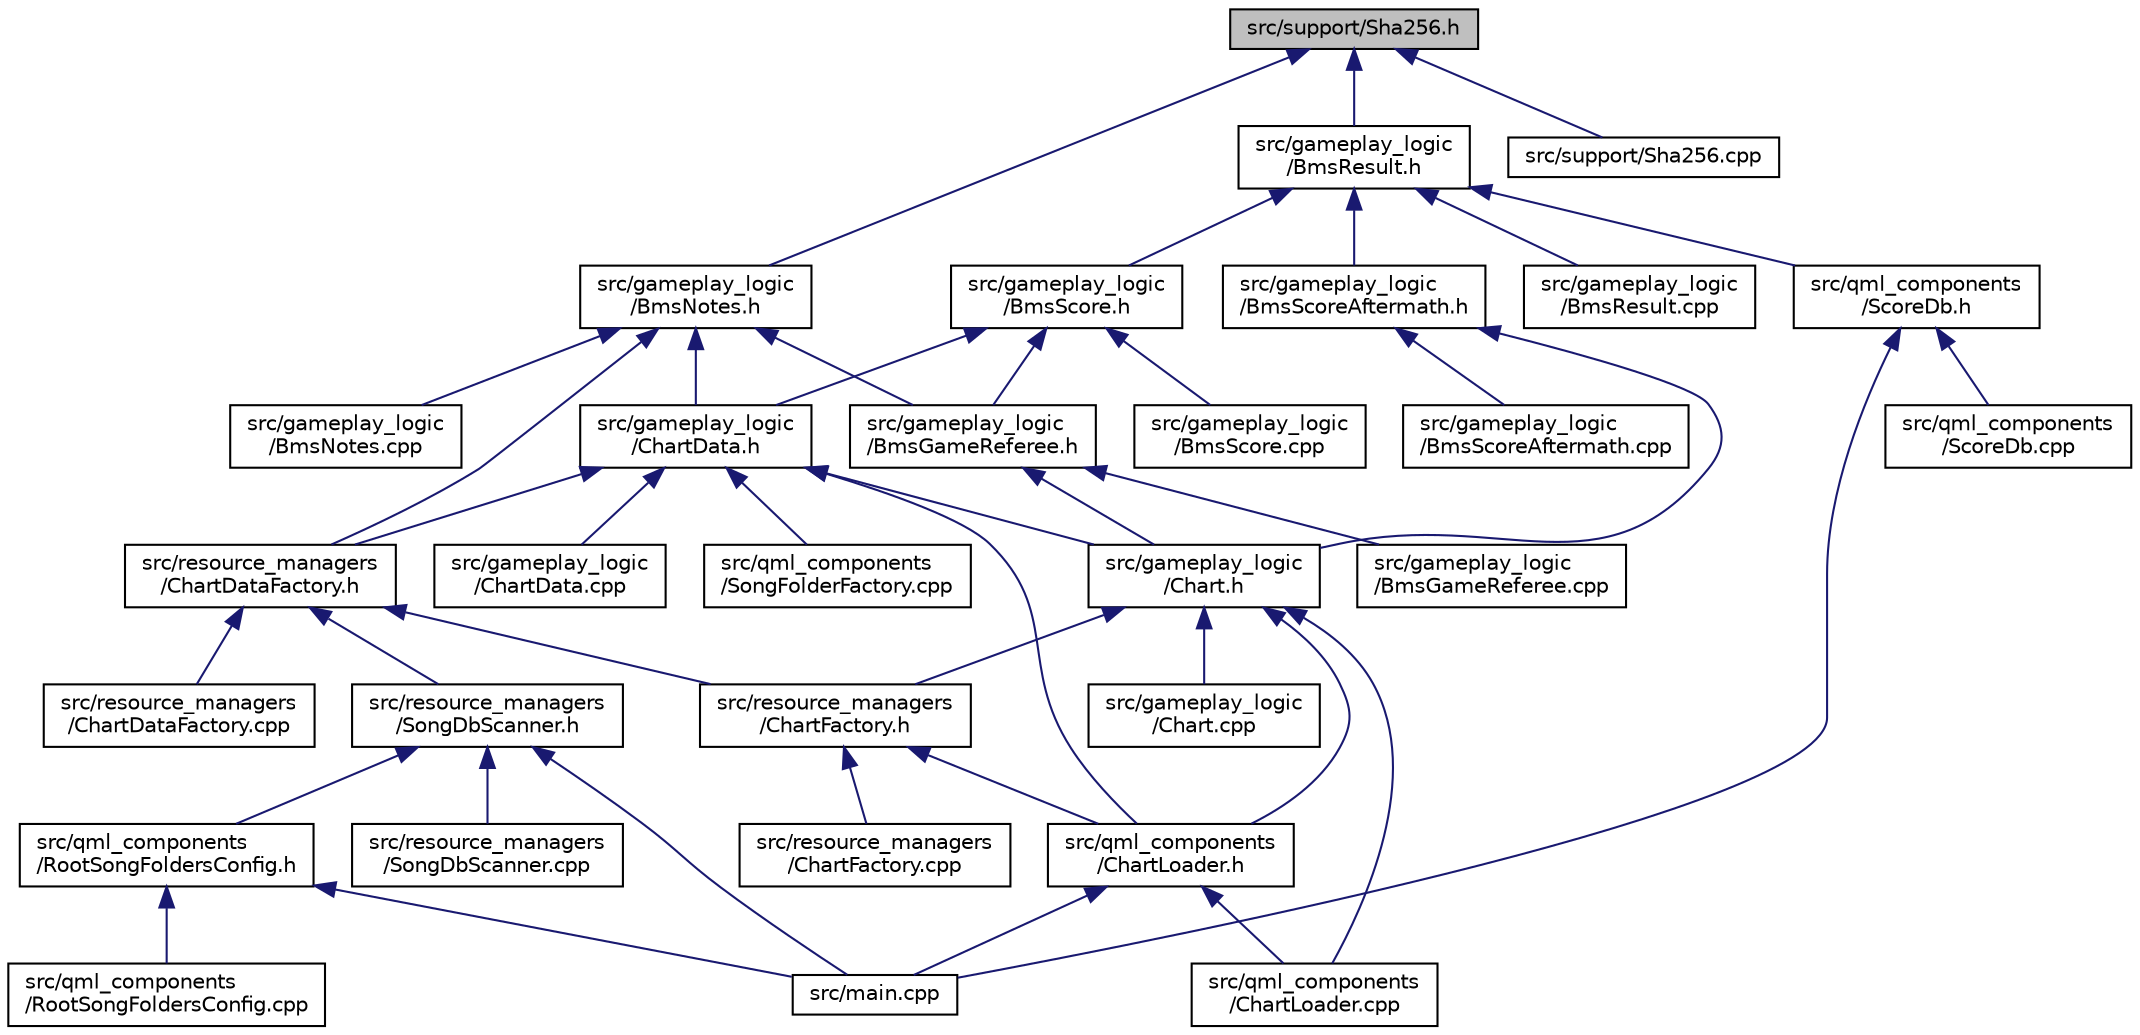 digraph "src/support/Sha256.h"
{
 // LATEX_PDF_SIZE
  edge [fontname="Helvetica",fontsize="10",labelfontname="Helvetica",labelfontsize="10"];
  node [fontname="Helvetica",fontsize="10",shape=record];
  Node1 [label="src/support/Sha256.h",height=0.2,width=0.4,color="black", fillcolor="grey75", style="filled", fontcolor="black",tooltip=" "];
  Node1 -> Node2 [dir="back",color="midnightblue",fontsize="10",style="solid",fontname="Helvetica"];
  Node2 [label="src/gameplay_logic\l/BmsNotes.h",height=0.2,width=0.4,color="black", fillcolor="white", style="filled",URL="$BmsNotes_8h.html",tooltip=" "];
  Node2 -> Node3 [dir="back",color="midnightblue",fontsize="10",style="solid",fontname="Helvetica"];
  Node3 [label="src/gameplay_logic\l/BmsGameReferee.h",height=0.2,width=0.4,color="black", fillcolor="white", style="filled",URL="$BmsGameReferee_8h.html",tooltip=" "];
  Node3 -> Node4 [dir="back",color="midnightblue",fontsize="10",style="solid",fontname="Helvetica"];
  Node4 [label="src/gameplay_logic\l/BmsGameReferee.cpp",height=0.2,width=0.4,color="black", fillcolor="white", style="filled",URL="$BmsGameReferee_8cpp.html",tooltip=" "];
  Node3 -> Node5 [dir="back",color="midnightblue",fontsize="10",style="solid",fontname="Helvetica"];
  Node5 [label="src/gameplay_logic\l/Chart.h",height=0.2,width=0.4,color="black", fillcolor="white", style="filled",URL="$Chart_8h.html",tooltip=" "];
  Node5 -> Node6 [dir="back",color="midnightblue",fontsize="10",style="solid",fontname="Helvetica"];
  Node6 [label="src/gameplay_logic\l/Chart.cpp",height=0.2,width=0.4,color="black", fillcolor="white", style="filled",URL="$Chart_8cpp.html",tooltip=" "];
  Node5 -> Node7 [dir="back",color="midnightblue",fontsize="10",style="solid",fontname="Helvetica"];
  Node7 [label="src/qml_components\l/ChartLoader.cpp",height=0.2,width=0.4,color="black", fillcolor="white", style="filled",URL="$ChartLoader_8cpp.html",tooltip=" "];
  Node5 -> Node8 [dir="back",color="midnightblue",fontsize="10",style="solid",fontname="Helvetica"];
  Node8 [label="src/qml_components\l/ChartLoader.h",height=0.2,width=0.4,color="black", fillcolor="white", style="filled",URL="$ChartLoader_8h.html",tooltip=" "];
  Node8 -> Node9 [dir="back",color="midnightblue",fontsize="10",style="solid",fontname="Helvetica"];
  Node9 [label="src/main.cpp",height=0.2,width=0.4,color="black", fillcolor="white", style="filled",URL="$main_8cpp.html",tooltip=" "];
  Node8 -> Node7 [dir="back",color="midnightblue",fontsize="10",style="solid",fontname="Helvetica"];
  Node5 -> Node10 [dir="back",color="midnightblue",fontsize="10",style="solid",fontname="Helvetica"];
  Node10 [label="src/resource_managers\l/ChartFactory.h",height=0.2,width=0.4,color="black", fillcolor="white", style="filled",URL="$ChartFactory_8h.html",tooltip=" "];
  Node10 -> Node8 [dir="back",color="midnightblue",fontsize="10",style="solid",fontname="Helvetica"];
  Node10 -> Node11 [dir="back",color="midnightblue",fontsize="10",style="solid",fontname="Helvetica"];
  Node11 [label="src/resource_managers\l/ChartFactory.cpp",height=0.2,width=0.4,color="black", fillcolor="white", style="filled",URL="$ChartFactory_8cpp.html",tooltip=" "];
  Node2 -> Node12 [dir="back",color="midnightblue",fontsize="10",style="solid",fontname="Helvetica"];
  Node12 [label="src/gameplay_logic\l/BmsNotes.cpp",height=0.2,width=0.4,color="black", fillcolor="white", style="filled",URL="$BmsNotes_8cpp.html",tooltip=" "];
  Node2 -> Node13 [dir="back",color="midnightblue",fontsize="10",style="solid",fontname="Helvetica"];
  Node13 [label="src/gameplay_logic\l/ChartData.h",height=0.2,width=0.4,color="black", fillcolor="white", style="filled",URL="$ChartData_8h.html",tooltip=" "];
  Node13 -> Node5 [dir="back",color="midnightblue",fontsize="10",style="solid",fontname="Helvetica"];
  Node13 -> Node14 [dir="back",color="midnightblue",fontsize="10",style="solid",fontname="Helvetica"];
  Node14 [label="src/gameplay_logic\l/ChartData.cpp",height=0.2,width=0.4,color="black", fillcolor="white", style="filled",URL="$ChartData_8cpp.html",tooltip=" "];
  Node13 -> Node8 [dir="back",color="midnightblue",fontsize="10",style="solid",fontname="Helvetica"];
  Node13 -> Node15 [dir="back",color="midnightblue",fontsize="10",style="solid",fontname="Helvetica"];
  Node15 [label="src/qml_components\l/SongFolderFactory.cpp",height=0.2,width=0.4,color="black", fillcolor="white", style="filled",URL="$SongFolderFactory_8cpp.html",tooltip=" "];
  Node13 -> Node16 [dir="back",color="midnightblue",fontsize="10",style="solid",fontname="Helvetica"];
  Node16 [label="src/resource_managers\l/ChartDataFactory.h",height=0.2,width=0.4,color="black", fillcolor="white", style="filled",URL="$ChartDataFactory_8h.html",tooltip=" "];
  Node16 -> Node17 [dir="back",color="midnightblue",fontsize="10",style="solid",fontname="Helvetica"];
  Node17 [label="src/resource_managers\l/ChartDataFactory.cpp",height=0.2,width=0.4,color="black", fillcolor="white", style="filled",URL="$ChartDataFactory_8cpp.html",tooltip=" "];
  Node16 -> Node10 [dir="back",color="midnightblue",fontsize="10",style="solid",fontname="Helvetica"];
  Node16 -> Node18 [dir="back",color="midnightblue",fontsize="10",style="solid",fontname="Helvetica"];
  Node18 [label="src/resource_managers\l/SongDbScanner.h",height=0.2,width=0.4,color="black", fillcolor="white", style="filled",URL="$SongDbScanner_8h.html",tooltip=" "];
  Node18 -> Node9 [dir="back",color="midnightblue",fontsize="10",style="solid",fontname="Helvetica"];
  Node18 -> Node19 [dir="back",color="midnightblue",fontsize="10",style="solid",fontname="Helvetica"];
  Node19 [label="src/qml_components\l/RootSongFoldersConfig.h",height=0.2,width=0.4,color="black", fillcolor="white", style="filled",URL="$RootSongFoldersConfig_8h.html",tooltip=" "];
  Node19 -> Node9 [dir="back",color="midnightblue",fontsize="10",style="solid",fontname="Helvetica"];
  Node19 -> Node20 [dir="back",color="midnightblue",fontsize="10",style="solid",fontname="Helvetica"];
  Node20 [label="src/qml_components\l/RootSongFoldersConfig.cpp",height=0.2,width=0.4,color="black", fillcolor="white", style="filled",URL="$RootSongFoldersConfig_8cpp.html",tooltip=" "];
  Node18 -> Node21 [dir="back",color="midnightblue",fontsize="10",style="solid",fontname="Helvetica"];
  Node21 [label="src/resource_managers\l/SongDbScanner.cpp",height=0.2,width=0.4,color="black", fillcolor="white", style="filled",URL="$SongDbScanner_8cpp.html",tooltip=" "];
  Node2 -> Node16 [dir="back",color="midnightblue",fontsize="10",style="solid",fontname="Helvetica"];
  Node1 -> Node22 [dir="back",color="midnightblue",fontsize="10",style="solid",fontname="Helvetica"];
  Node22 [label="src/gameplay_logic\l/BmsResult.h",height=0.2,width=0.4,color="black", fillcolor="white", style="filled",URL="$BmsResult_8h.html",tooltip=" "];
  Node22 -> Node23 [dir="back",color="midnightblue",fontsize="10",style="solid",fontname="Helvetica"];
  Node23 [label="src/gameplay_logic\l/BmsResult.cpp",height=0.2,width=0.4,color="black", fillcolor="white", style="filled",URL="$BmsResult_8cpp.html",tooltip=" "];
  Node22 -> Node24 [dir="back",color="midnightblue",fontsize="10",style="solid",fontname="Helvetica"];
  Node24 [label="src/gameplay_logic\l/BmsScore.h",height=0.2,width=0.4,color="black", fillcolor="white", style="filled",URL="$BmsScore_8h.html",tooltip=" "];
  Node24 -> Node3 [dir="back",color="midnightblue",fontsize="10",style="solid",fontname="Helvetica"];
  Node24 -> Node25 [dir="back",color="midnightblue",fontsize="10",style="solid",fontname="Helvetica"];
  Node25 [label="src/gameplay_logic\l/BmsScore.cpp",height=0.2,width=0.4,color="black", fillcolor="white", style="filled",URL="$BmsScore_8cpp.html",tooltip=" "];
  Node24 -> Node13 [dir="back",color="midnightblue",fontsize="10",style="solid",fontname="Helvetica"];
  Node22 -> Node26 [dir="back",color="midnightblue",fontsize="10",style="solid",fontname="Helvetica"];
  Node26 [label="src/gameplay_logic\l/BmsScoreAftermath.h",height=0.2,width=0.4,color="black", fillcolor="white", style="filled",URL="$BmsScoreAftermath_8h.html",tooltip=" "];
  Node26 -> Node27 [dir="back",color="midnightblue",fontsize="10",style="solid",fontname="Helvetica"];
  Node27 [label="src/gameplay_logic\l/BmsScoreAftermath.cpp",height=0.2,width=0.4,color="black", fillcolor="white", style="filled",URL="$BmsScoreAftermath_8cpp.html",tooltip=" "];
  Node26 -> Node5 [dir="back",color="midnightblue",fontsize="10",style="solid",fontname="Helvetica"];
  Node22 -> Node28 [dir="back",color="midnightblue",fontsize="10",style="solid",fontname="Helvetica"];
  Node28 [label="src/qml_components\l/ScoreDb.h",height=0.2,width=0.4,color="black", fillcolor="white", style="filled",URL="$ScoreDb_8h.html",tooltip=" "];
  Node28 -> Node9 [dir="back",color="midnightblue",fontsize="10",style="solid",fontname="Helvetica"];
  Node28 -> Node29 [dir="back",color="midnightblue",fontsize="10",style="solid",fontname="Helvetica"];
  Node29 [label="src/qml_components\l/ScoreDb.cpp",height=0.2,width=0.4,color="black", fillcolor="white", style="filled",URL="$ScoreDb_8cpp.html",tooltip=" "];
  Node1 -> Node30 [dir="back",color="midnightblue",fontsize="10",style="solid",fontname="Helvetica"];
  Node30 [label="src/support/Sha256.cpp",height=0.2,width=0.4,color="black", fillcolor="white", style="filled",URL="$Sha256_8cpp.html",tooltip=" "];
}
